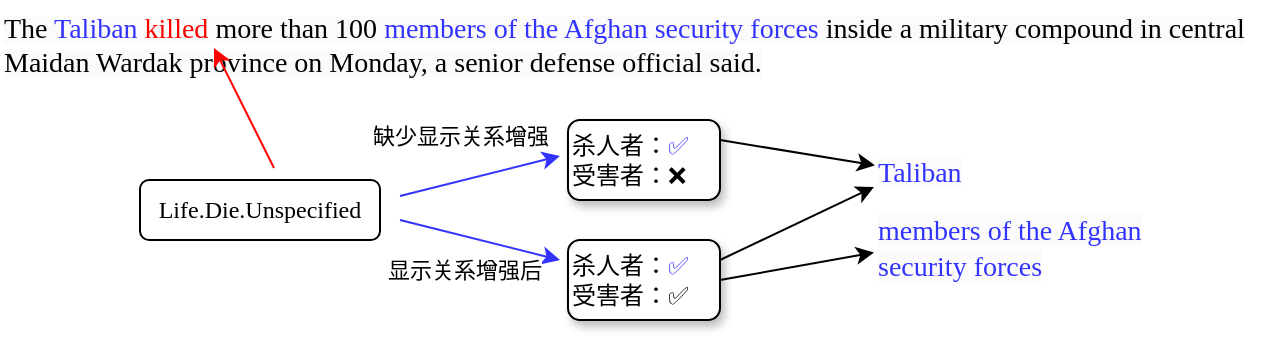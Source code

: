 <mxfile version="22.1.17" type="github">
  <diagram name="第 1 页" id="76cukdljpWVAJYdPbCQK">
    <mxGraphModel dx="733" dy="524" grid="1" gridSize="10" guides="1" tooltips="1" connect="1" arrows="1" fold="1" page="1" pageScale="1" pageWidth="827" pageHeight="1169" math="0" shadow="0">
      <root>
        <mxCell id="0" />
        <mxCell id="1" parent="0" />
        <mxCell id="X_qZyqmVlcc_3izvluJw-2" value="&lt;span style=&quot;font-style: normal; font-variant-ligatures: normal; font-variant-caps: normal; font-weight: 400; letter-spacing: normal; orphans: 2; text-align: center; text-indent: 0px; text-transform: none; widows: 2; word-spacing: 0px; -webkit-text-stroke-width: 0px; background-color: rgb(251, 251, 251); text-decoration-thickness: initial; text-decoration-style: initial; text-decoration-color: initial; float: none; display: inline !important;&quot;&gt;&lt;font face=&quot;Times New Roman&quot; style=&quot;font-size: 14px;&quot;&gt;The &lt;font style=&quot;&quot; color=&quot;#3333ff&quot;&gt;Taliban&lt;/font&gt; &lt;font style=&quot;&quot; color=&quot;#ff0000&quot;&gt;killed&lt;/font&gt; more than 100 &lt;font style=&quot;&quot; color=&quot;#3333ff&quot;&gt;members of the Afghan security forces&lt;/font&gt; inside a military compound in central Maidan Wardak province on Monday, a senior defense official said.&lt;/font&gt;&lt;/span&gt;" style="text;whiteSpace=wrap;html=1;" parent="1" vertex="1">
          <mxGeometry x="130" y="100" width="630" height="50" as="geometry" />
        </mxCell>
        <mxCell id="X_qZyqmVlcc_3izvluJw-3" value="&lt;font face=&quot;Times New Roman&quot;&gt;Life.Die.Unspecified&lt;/font&gt;" style="rounded=1;whiteSpace=wrap;html=1;" parent="1" vertex="1">
          <mxGeometry x="200" y="190" width="120" height="30" as="geometry" />
        </mxCell>
        <mxCell id="X_qZyqmVlcc_3izvluJw-4" value="" style="endArrow=classic;html=1;rounded=0;strokeColor=#FF0000;" parent="1" edge="1">
          <mxGeometry width="50" height="50" relative="1" as="geometry">
            <mxPoint x="267" y="184" as="sourcePoint" />
            <mxPoint x="237" y="124" as="targetPoint" />
          </mxGeometry>
        </mxCell>
        <mxCell id="X_qZyqmVlcc_3izvluJw-5" value="" style="endArrow=classic;html=1;rounded=0;strokeColor=#3333FF;" parent="1" edge="1">
          <mxGeometry width="50" height="50" relative="1" as="geometry">
            <mxPoint x="330" y="198" as="sourcePoint" />
            <mxPoint x="410" y="178" as="targetPoint" />
          </mxGeometry>
        </mxCell>
        <mxCell id="X_qZyqmVlcc_3izvluJw-20" value="缺少显示关系增强" style="edgeLabel;html=1;align=center;verticalAlign=middle;resizable=0;points=[];" parent="X_qZyqmVlcc_3izvluJw-5" vertex="1" connectable="0">
          <mxGeometry x="-0.185" relative="1" as="geometry">
            <mxPoint x="-3" y="-22" as="offset" />
          </mxGeometry>
        </mxCell>
        <mxCell id="X_qZyqmVlcc_3izvluJw-6" value="" style="endArrow=classic;html=1;rounded=0;strokeColor=#3333FF;" parent="1" edge="1">
          <mxGeometry width="50" height="50" relative="1" as="geometry">
            <mxPoint x="330" y="210" as="sourcePoint" />
            <mxPoint x="410" y="230" as="targetPoint" />
          </mxGeometry>
        </mxCell>
        <mxCell id="X_qZyqmVlcc_3izvluJw-21" value="显示关系增强后" style="edgeLabel;html=1;align=center;verticalAlign=middle;resizable=0;points=[];" parent="X_qZyqmVlcc_3izvluJw-6" vertex="1" connectable="0">
          <mxGeometry x="-0.579" relative="1" as="geometry">
            <mxPoint x="15" y="21" as="offset" />
          </mxGeometry>
        </mxCell>
        <mxCell id="X_qZyqmVlcc_3izvluJw-7" value="&lt;div style=&quot;&quot;&gt;&lt;span style=&quot;background-color: initial;&quot;&gt;杀人者：&lt;font color=&quot;#3333ff&quot;&gt;✅&lt;/font&gt;&lt;/span&gt;&lt;/div&gt;&lt;div style=&quot;&quot;&gt;&lt;span style=&quot;background-color: initial;&quot;&gt;受害者：❌&lt;/span&gt;&lt;/div&gt;" style="whiteSpace=wrap;html=1;align=left;rounded=1;shadow=1;" parent="1" vertex="1">
          <mxGeometry x="414" y="160" width="76" height="40" as="geometry" />
        </mxCell>
        <mxCell id="X_qZyqmVlcc_3izvluJw-8" value="&lt;div style=&quot;&quot;&gt;&lt;span style=&quot;background-color: initial;&quot;&gt;杀人者：&lt;font color=&quot;#3333ff&quot;&gt;✅&lt;/font&gt;&lt;/span&gt;&lt;/div&gt;&lt;div style=&quot;&quot;&gt;&lt;span style=&quot;background-color: initial;&quot;&gt;受害者：✅&lt;/span&gt;&lt;/div&gt;" style="whiteSpace=wrap;html=1;align=left;rounded=1;glass=0;shadow=1;" parent="1" vertex="1">
          <mxGeometry x="414" y="220" width="76" height="40" as="geometry" />
        </mxCell>
        <mxCell id="X_qZyqmVlcc_3izvluJw-14" value="&lt;span style=&quot;color: rgb(51, 51, 255); font-size: 14px; font-style: normal; font-variant-ligatures: normal; font-variant-caps: normal; font-weight: 400; letter-spacing: normal; orphans: 2; text-align: center; text-indent: 0px; text-transform: none; widows: 2; word-spacing: 0px; -webkit-text-stroke-width: 0px; background-color: rgb(251, 251, 251); text-decoration-thickness: initial; text-decoration-style: initial; text-decoration-color: initial; float: none; display: inline !important;&quot;&gt;&lt;font face=&quot;Times New Roman&quot;&gt;Taliban&lt;/font&gt;&lt;/span&gt;" style="text;whiteSpace=wrap;html=1;strokeColor=none;" parent="1" vertex="1">
          <mxGeometry x="567" y="171" width="80" height="30" as="geometry" />
        </mxCell>
        <mxCell id="X_qZyqmVlcc_3izvluJw-15" value="&lt;span style=&quot;color: rgb(51, 51, 255); font-size: 14px; font-style: normal; font-variant-ligatures: normal; font-variant-caps: normal; font-weight: 400; letter-spacing: normal; orphans: 2; text-align: center; text-indent: 0px; text-transform: none; widows: 2; word-spacing: 0px; -webkit-text-stroke-width: 0px; background-color: rgb(251, 251, 251); text-decoration-thickness: initial; text-decoration-style: initial; text-decoration-color: initial; float: none; display: inline !important;&quot;&gt;&lt;font face=&quot;Times New Roman&quot;&gt;members of the Afghan security forces&lt;/font&gt;&lt;/span&gt;" style="text;whiteSpace=wrap;html=1;" parent="1" vertex="1">
          <mxGeometry x="567" y="200" width="163" height="35" as="geometry" />
        </mxCell>
        <mxCell id="X_qZyqmVlcc_3izvluJw-18" value="" style="endArrow=classic;html=1;rounded=0;entryX=0;entryY=0.75;entryDx=0;entryDy=0;exitX=1;exitY=0.5;exitDx=0;exitDy=0;" parent="1" source="X_qZyqmVlcc_3izvluJw-8" target="X_qZyqmVlcc_3izvluJw-15" edge="1">
          <mxGeometry width="50" height="50" relative="1" as="geometry">
            <mxPoint x="470" y="250" as="sourcePoint" />
            <mxPoint x="518" y="270" as="targetPoint" />
          </mxGeometry>
        </mxCell>
        <mxCell id="X_qZyqmVlcc_3izvluJw-19" value="" style="endArrow=classic;html=1;rounded=0;entryX=0;entryY=0.75;entryDx=0;entryDy=0;exitX=1;exitY=0.25;exitDx=0;exitDy=0;" parent="1" edge="1" target="X_qZyqmVlcc_3izvluJw-14" source="X_qZyqmVlcc_3izvluJw-8">
          <mxGeometry width="50" height="50" relative="1" as="geometry">
            <mxPoint x="480" y="241.5" as="sourcePoint" />
            <mxPoint x="540" y="190" as="targetPoint" />
          </mxGeometry>
        </mxCell>
        <mxCell id="7-R0IxHVSM1SeWbpNcFL-1" style="rounded=0;orthogonalLoop=1;jettySize=auto;html=1;exitX=1;exitY=0.25;exitDx=0;exitDy=0;entryX=0.006;entryY=0.389;entryDx=0;entryDy=0;entryPerimeter=0;" parent="1" source="X_qZyqmVlcc_3izvluJw-7" target="X_qZyqmVlcc_3izvluJw-14" edge="1">
          <mxGeometry relative="1" as="geometry" />
        </mxCell>
      </root>
    </mxGraphModel>
  </diagram>
</mxfile>
